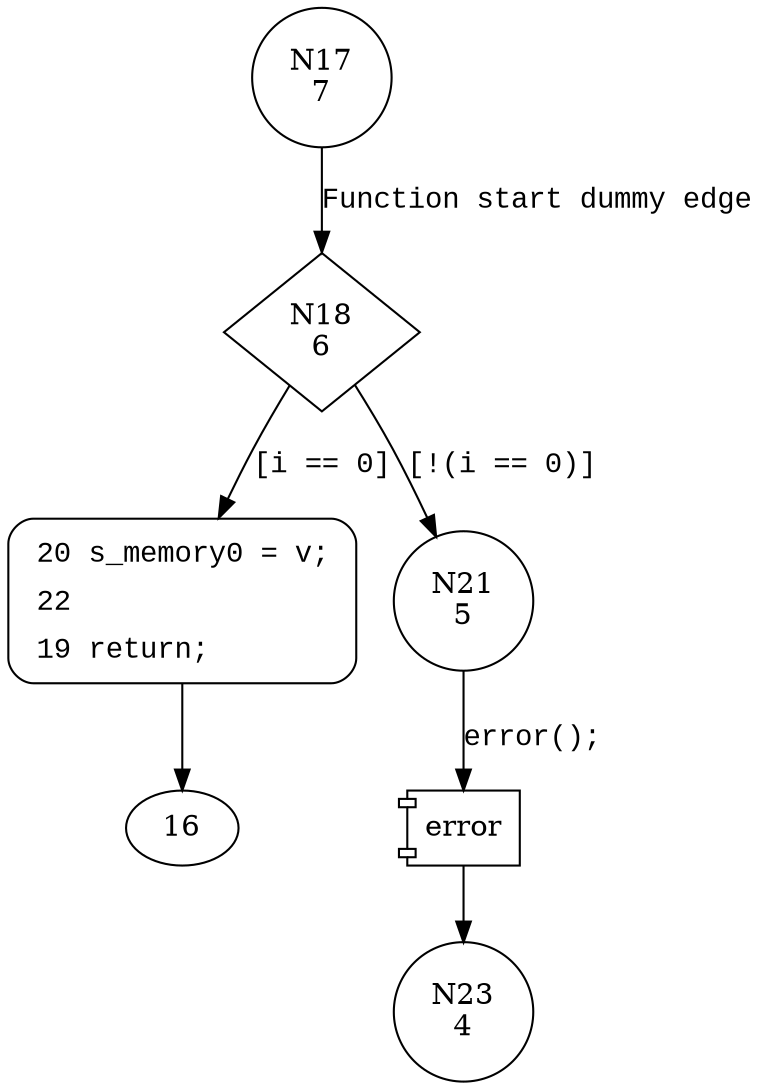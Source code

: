 digraph s_memory_write {
17 [shape="circle" label="N17\n7"]
18 [shape="diamond" label="N18\n6"]
20 [shape="circle" label="N20\n3"]
21 [shape="circle" label="N21\n5"]
23 [shape="circle" label="N23\n4"]
20 [style="filled,bold" penwidth="1" fillcolor="white" fontname="Courier New" shape="Mrecord" label=<<table border="0" cellborder="0" cellpadding="3" bgcolor="white"><tr><td align="right">20</td><td align="left">s_memory0 = v;</td></tr><tr><td align="right">22</td><td align="left"></td></tr><tr><td align="right">19</td><td align="left">return;</td></tr></table>>]
20 -> 16[label=""]
17 -> 18 [label="Function start dummy edge" fontname="Courier New"]
18 -> 20 [label="[i == 0]" fontname="Courier New"]
18 -> 21 [label="[!(i == 0)]" fontname="Courier New"]
100009 [shape="component" label="error"]
21 -> 100009 [label="error();" fontname="Courier New"]
100009 -> 23 [label="" fontname="Courier New"]
}
